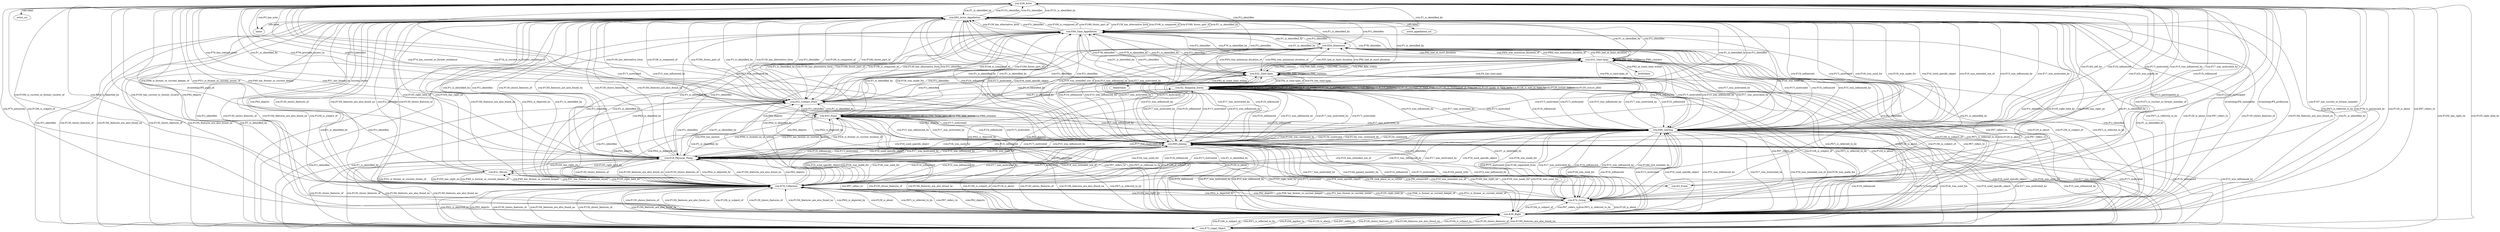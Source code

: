 digraph {
  name [type=attribute_name,label=name]
  "crm:E39_Actor1" [type=class_uri,label="crm:E39_Actor"]
  artist_uri [type=attribute_name,label=artist_uri]
  birthValue [type=attribute_name,label=birthValue]
  "crm:E52_Time-Span1" [type=class_uri,label="crm:E52_Time-Span"]
  deathValue [type=attribute_name,label=deathValue]
  "crm:E52_Time-Span2" [type=class_uri,label="crm:E52_Time-Span"]
  artist_appellation_uri [type=attribute_name,label=artist_appellation_uri]
  "crm:E82_Actor_Appellation1" [type=class_uri,label="crm:E82_Actor_Appellation"]
  "crm:E78_Collection" [type=class_uri,label="crm:E78_Collection"]
  "crm:E30_Right" [type=class_uri,label="crm:E30_Right"]
  "crm:E72_Legal_Object" [type=class_uri,label="crm:E72_Legal_Object"]
  "crm:E74_Group" [type=class_uri,label="crm:E74_Group"]
  "crm:E18_Physical_Thing" [type=class_uri,label="crm:E18_Physical_Thing"]
  "crm:E5_Event" [type=class_uri,label="crm:E5_Event"]
  "crm:E53_Place" [type=class_uri,label="crm:E53_Place"]
  "crm:E85_Joining" [type=class_uri,label="crm:E85_Joining"]
  "crm:E86_Leaving" [type=class_uri,label="crm:E86_Leaving"]
  "crm:E51_Contact_Point" [type=class_uri,label="crm:E51_Contact_Point"]
  "crm:E21_Person" [type=class_uri,label="crm:E21_Person"]
  "crm:E2_Temporal_Entity" [type=class_uri,label="crm:E2_Temporal_Entity"]
  "crm:E54_Dimension" [type=class_uri,label="crm:E54_Dimension"]
  "crm:E49_Time_Appellation" [type=class_uri,label="crm:E49_Time_Appellation"]
  "crm:E39_Actor1" -> name [label="crm:P3_has_note",type=st_property_uri]
  "crm:E39_Actor1" -> artist_uri [label="rdfs:label",type=st_property_uri]
  "crm:E52_Time-Span1" -> birthValue [label="crm:P82_at_some_time_within",type=st_property_uri]
  "crm:E52_Time-Span2" -> deathValue [label="crm:P82_at_some_time_within",type=st_property_uri]
  "crm:E82_Actor_Appellation1" -> artist_appellation_uri [label="rdfs:label",type=st_property_uri]
  "crm:E82_Actor_Appellation1" -> name [label="rdfs:label",type=st_property_uri]
  "crm:E39_Actor1" -> "crm:E82_Actor_Appellation1" [label="crm:P131_is_identified_by",type=direct_property_uri,weight=1]
  "crm:E82_Actor_Appellation1" -> "crm:E39_Actor1" [label="crm:P131i_identifies",type=direct_property_uri,weight=1]
  "crm:E39_Actor1" -> "crm:E78_Collection" [label="crm:P109i_is_current_or_former_curator_of",type=direct_property_uri,weight=1]
  "crm:E78_Collection" -> "crm:E39_Actor1" [label="crm:P109_has_current_or_former_curator",type=direct_property_uri,weight=1]
  "crm:E39_Actor1" -> "crm:E30_Right" [label="crm:P75_possesses",type=direct_property_uri,weight=1]
  "crm:E30_Right" -> "crm:E39_Actor1" [label="crm:P75i_is_possessed_by",type=direct_property_uri,weight=1]
  "crm:E39_Actor1" -> "crm:E72_Legal_Object" [label="crm:P105i_has_right_on",type=direct_property_uri,weight=1]
  "crm:E72_Legal_Object" -> "crm:E39_Actor1" [label="crm:P105_right_held_by",type=direct_property_uri,weight=1]
  "crm:E39_Actor1" -> "crm:E74_Group" [label="crm:P107i_is_current_or_former_member_of",type=direct_property_uri,weight=1]
  "crm:E39_Actor1" -> "crm:E74_Group" [label="id:ontology/PX_nationality",type=direct_property_uri,weight=1]
  "crm:E39_Actor1" -> "crm:E74_Group" [label="id:ontology/PX_profession",type=direct_property_uri,weight=1]
  "crm:E74_Group" -> "crm:E39_Actor1" [label="crm:P107_has_current_or_former_member",type=direct_property_uri,weight=1]
  "crm:E39_Actor1" -> "crm:E18_Physical_Thing" [label="crm:P49i_is_former_or_current_keeper_of",type=direct_property_uri,weight=1]
  "crm:E39_Actor1" -> "crm:E18_Physical_Thing" [label="crm:P51i_is_former_or_current_owner_of",type=direct_property_uri,weight=1]
  "crm:E18_Physical_Thing" -> "crm:E39_Actor1" [label="crm:P49_has_former_or_current_keeper",type=direct_property_uri,weight=1]
  "crm:E18_Physical_Thing" -> "crm:E39_Actor1" [label="crm:P51_has_former_or_current_owner",type=direct_property_uri,weight=1]
  "crm:E39_Actor1" -> "crm:E5_Event" [label="crm:P11i_participated_in",type=direct_property_uri,weight=1]
  "crm:E5_Event" -> "crm:E39_Actor1" [label="crm:P11_had_participant",type=direct_property_uri,weight=1]
  "crm:E39_Actor1" -> "crm:E53_Place" [label="crm:P74_has_current_or_former_residence",type=direct_property_uri,weight=1]
  "crm:E53_Place" -> "crm:E39_Actor1" [label="crm:P74i_is_current_or_former_residence_of",type=direct_property_uri,weight=1]
  "crm:E39_Actor1" -> "crm:E85_Joining" [label="crm:P143i_was_joined_by",type=direct_property_uri,weight=1]
  "crm:E39_Actor1" -> "crm:E86_Leaving" [label="crm:P145i_left_by",type=direct_property_uri,weight=1]
  "crm:E39_Actor1" -> "crm:E51_Contact_Point" [label="crm:P76_has_contact_point",type=direct_property_uri,weight=1]
  "crm:E51_Contact_Point" -> "crm:E39_Actor1" [label="crm:P76i_provides_access_to",type=direct_property_uri,weight=1]
  "crm:E21_Person" -> "crm:E39_Actor1" [label="id:ontology/PX_pupil_of",type=direct_property_uri,weight=1]
  "crm:E52_Time-Span1" -> "crm:E52_Time-Span1" [label="crm:P86_falls_within",type=direct_property_uri,weight=1]
  "crm:E52_Time-Span1" -> "crm:E52_Time-Span2" [label="crm:P86_falls_within",type=direct_property_uri,weight=1]
  "crm:E52_Time-Span2" -> "crm:E52_Time-Span1" [label="crm:P86_falls_within",type=direct_property_uri,weight=1]
  "crm:E52_Time-Span2" -> "crm:E52_Time-Span2" [label="crm:P86_falls_within",type=direct_property_uri,weight=1]
  "crm:E52_Time-Span1" -> "crm:E52_Time-Span1" [label="crm:P86i_contains",type=direct_property_uri,weight=1]
  "crm:E52_Time-Span1" -> "crm:E52_Time-Span2" [label="crm:P86i_contains",type=direct_property_uri,weight=1]
  "crm:E52_Time-Span2" -> "crm:E52_Time-Span1" [label="crm:P86i_contains",type=direct_property_uri,weight=1]
  "crm:E52_Time-Span2" -> "crm:E52_Time-Span2" [label="crm:P86i_contains",type=direct_property_uri,weight=1]
  "crm:E52_Time-Span1" -> "crm:E2_Temporal_Entity" [label="crm:P4i_is_time-span_of",type=direct_property_uri,weight=1]
  "crm:E52_Time-Span2" -> "crm:E2_Temporal_Entity" [label="crm:P4i_is_time-span_of",type=direct_property_uri,weight=1]
  "crm:E2_Temporal_Entity" -> "crm:E52_Time-Span1" [label="crm:P4_has_time-span",type=direct_property_uri,weight=1]
  "crm:E2_Temporal_Entity" -> "crm:E52_Time-Span2" [label="crm:P4_has_time-span",type=direct_property_uri,weight=1]
  "crm:E52_Time-Span1" -> "crm:E54_Dimension" [label="crm:P83_had_at_least_duration",type=direct_property_uri,weight=1]
  "crm:E52_Time-Span2" -> "crm:E54_Dimension" [label="crm:P83_had_at_least_duration",type=direct_property_uri,weight=1]
  "crm:E52_Time-Span1" -> "crm:E54_Dimension" [label="crm:P84_had_at_most_duration",type=direct_property_uri,weight=1]
  "crm:E52_Time-Span2" -> "crm:E54_Dimension" [label="crm:P84_had_at_most_duration",type=direct_property_uri,weight=1]
  "crm:E54_Dimension" -> "crm:E52_Time-Span1" [label="crm:P83i_was_minimum_duration_of",type=direct_property_uri,weight=1]
  "crm:E54_Dimension" -> "crm:E52_Time-Span2" [label="crm:P83i_was_minimum_duration_of",type=direct_property_uri,weight=1]
  "crm:E54_Dimension" -> "crm:E52_Time-Span1" [label="crm:P84i_was_maximum_duration_of",type=direct_property_uri,weight=1]
  "crm:E54_Dimension" -> "crm:E52_Time-Span2" [label="crm:P84i_was_maximum_duration_of",type=direct_property_uri,weight=1]
  "crm:E52_Time-Span1" -> "crm:E49_Time_Appellation" [label="crm:P78_is_identified_by",type=direct_property_uri,weight=1]
  "crm:E52_Time-Span2" -> "crm:E49_Time_Appellation" [label="crm:P78_is_identified_by",type=direct_property_uri,weight=1]
  "crm:E49_Time_Appellation" -> "crm:E52_Time-Span1" [label="crm:P78i_identifies",type=direct_property_uri,weight=1]
  "crm:E49_Time_Appellation" -> "crm:E52_Time-Span2" [label="crm:P78i_identifies",type=direct_property_uri,weight=1]
  "crm:E30_Right" -> "crm:E72_Legal_Object" [label="crm:P104i_applies_to",type=direct_property_uri,weight=1]
  "crm:E72_Legal_Object" -> "crm:E30_Right" [label="crm:P104_is_subject_to",type=direct_property_uri,weight=1]
  "crm:E74_Group" -> "crm:E85_Joining" [label="crm:P144i_gained_member_by",type=direct_property_uri,weight=1]
  "crm:E85_Joining" -> "crm:E74_Group" [label="crm:P144_joined_with",type=direct_property_uri,weight=1]
  "crm:E74_Group" -> "crm:E86_Leaving" [label="crm:P146i_lost_member_by",type=direct_property_uri,weight=1]
  "crm:E86_Leaving" -> "crm:E74_Group" [label="crm:P146_separated_from",type=direct_property_uri,weight=1]
  "crm:E18_Physical_Thing" -> "crm:E18_Physical_Thing" [label="crm:P46_is_composed_of",type=direct_property_uri,weight=1]
  "crm:E18_Physical_Thing" -> "crm:E18_Physical_Thing" [label="crm:P46i_forms_part_of",type=direct_property_uri,weight=1]
  "crm:E18_Physical_Thing" -> "crm:E53_Place" [label="crm:P53_has_former_or_current_location",type=direct_property_uri,weight=1]
  "crm:E18_Physical_Thing" -> "crm:E53_Place" [label="crm:P59_has_section",type=direct_property_uri,weight=1]
  "crm:E53_Place" -> "crm:E18_Physical_Thing" [label="crm:P53i_is_former_or_current_location_of",type=direct_property_uri,weight=1]
  "crm:E53_Place" -> "crm:E18_Physical_Thing" [label="crm:P59i_is_located_on_or_within",type=direct_property_uri,weight=1]
  "crm:E53_Place" -> "crm:E53_Place" [label="crm:P121_overlaps_with",type=direct_property_uri,weight=1]
  "crm:E53_Place" -> "crm:E53_Place" [label="crm:P122_borders_with",type=direct_property_uri,weight=1]
  "crm:E53_Place" -> "crm:E53_Place" [label="crm:P88_consists_of",type=direct_property_uri,weight=1]
  "crm:E53_Place" -> "crm:E53_Place" [label="crm:P88i_forms_part_of",type=direct_property_uri,weight=1]
  "crm:E53_Place" -> "crm:E53_Place" [label="crm:P89_falls_within",type=direct_property_uri,weight=1]
  "crm:E53_Place" -> "crm:E53_Place" [label="crm:P89i_contains",type=direct_property_uri,weight=1]
  "crm:E2_Temporal_Entity" -> "crm:E2_Temporal_Entity" [label="crm:P115i_is_finished_by",type=direct_property_uri,weight=1]
  "crm:E2_Temporal_Entity" -> "crm:E2_Temporal_Entity" [label="crm:P114_is_equal_in_time_to",type=direct_property_uri,weight=1]
  "crm:E2_Temporal_Entity" -> "crm:E2_Temporal_Entity" [label="crm:P115_finishes",type=direct_property_uri,weight=1]
  "crm:E2_Temporal_Entity" -> "crm:E2_Temporal_Entity" [label="crm:P116_starts",type=direct_property_uri,weight=1]
  "crm:E2_Temporal_Entity" -> "crm:E2_Temporal_Entity" [label="crm:P116i_is_started_by",type=direct_property_uri,weight=1]
  "crm:E2_Temporal_Entity" -> "crm:E2_Temporal_Entity" [label="crm:P117_occurs_during",type=direct_property_uri,weight=1]
  "crm:E2_Temporal_Entity" -> "crm:E2_Temporal_Entity" [label="crm:P117i_includes",type=direct_property_uri,weight=1]
  "crm:E2_Temporal_Entity" -> "crm:E2_Temporal_Entity" [label="crm:P118_overlaps_in_time_with",type=direct_property_uri,weight=1]
  "crm:E2_Temporal_Entity" -> "crm:E2_Temporal_Entity" [label="crm:P118i_is_overlapped_in_time_by",type=direct_property_uri,weight=1]
  "crm:E2_Temporal_Entity" -> "crm:E2_Temporal_Entity" [label="crm:P119_meets_in_time_with",type=direct_property_uri,weight=1]
  "crm:E2_Temporal_Entity" -> "crm:E2_Temporal_Entity" [label="crm:P119i_is_met_in_time_by",type=direct_property_uri,weight=1]
  "crm:E2_Temporal_Entity" -> "crm:E2_Temporal_Entity" [label="crm:P120_occurs_before",type=direct_property_uri,weight=1]
  "crm:E2_Temporal_Entity" -> "crm:E2_Temporal_Entity" [label="crm:P120i_occurs_after",type=direct_property_uri,weight=1]
  "crm:E39_Actor1" -> "crm:E82_Actor_Appellation1" [label="crm:P1_is_identified_by",type=inherited,weight=4]
  "crm:E39_Actor1" -> "crm:E78_Collection" [label="crm:P62i_is_depicted_by",type=inherited,weight=4]
  "crm:E39_Actor1" -> "crm:E30_Right" [label="crm:P129i_is_subject_of",type=inherited,weight=4]
  "crm:E39_Actor1" -> "crm:E30_Right" [label="crm:P67i_is_referred_to_by",type=inherited,weight=4]
  "crm:E39_Actor1" -> "crm:E85_Joining" [label="crm:P15i_influenced",type=inherited,weight=4]
  "crm:E39_Actor1" -> "crm:E85_Joining" [label="crm:P17i_motivated",type=inherited,weight=4]
  "crm:E39_Actor1" -> "crm:E86_Leaving" [label="crm:P15i_influenced",type=inherited,weight=4]
  "crm:E39_Actor1" -> "crm:E86_Leaving" [label="crm:P17i_motivated",type=inherited,weight=4]
  "crm:E39_Actor1" -> "crm:E51_Contact_Point" [label="crm:P1_is_identified_by",type=inherited,weight=4]
  "crm:E39_Actor1" -> "crm:E49_Time_Appellation" [label="crm:P1_is_identified_by",type=inherited,weight=4]
  "crm:E52_Time-Span1" -> "crm:E82_Actor_Appellation1" [label="crm:P1_is_identified_by",type=inherited,weight=4]
  "crm:E52_Time-Span2" -> "crm:E82_Actor_Appellation1" [label="crm:P1_is_identified_by",type=inherited,weight=4]
  "crm:E52_Time-Span1" -> "crm:E78_Collection" [label="crm:P62i_is_depicted_by",type=inherited,weight=4]
  "crm:E52_Time-Span2" -> "crm:E78_Collection" [label="crm:P62i_is_depicted_by",type=inherited,weight=4]
  "crm:E52_Time-Span1" -> "crm:E30_Right" [label="crm:P129i_is_subject_of",type=inherited,weight=4]
  "crm:E52_Time-Span2" -> "crm:E30_Right" [label="crm:P129i_is_subject_of",type=inherited,weight=4]
  "crm:E52_Time-Span1" -> "crm:E30_Right" [label="crm:P67i_is_referred_to_by",type=inherited,weight=4]
  "crm:E52_Time-Span2" -> "crm:E30_Right" [label="crm:P67i_is_referred_to_by",type=inherited,weight=4]
  "crm:E52_Time-Span1" -> "crm:E85_Joining" [label="crm:P15i_influenced",type=inherited,weight=4]
  "crm:E52_Time-Span2" -> "crm:E85_Joining" [label="crm:P15i_influenced",type=inherited,weight=4]
  "crm:E52_Time-Span1" -> "crm:E85_Joining" [label="crm:P17i_motivated",type=inherited,weight=4]
  "crm:E52_Time-Span2" -> "crm:E85_Joining" [label="crm:P17i_motivated",type=inherited,weight=4]
  "crm:E52_Time-Span1" -> "crm:E86_Leaving" [label="crm:P15i_influenced",type=inherited,weight=4]
  "crm:E52_Time-Span2" -> "crm:E86_Leaving" [label="crm:P15i_influenced",type=inherited,weight=4]
  "crm:E52_Time-Span1" -> "crm:E86_Leaving" [label="crm:P17i_motivated",type=inherited,weight=4]
  "crm:E52_Time-Span2" -> "crm:E86_Leaving" [label="crm:P17i_motivated",type=inherited,weight=4]
  "crm:E52_Time-Span1" -> "crm:E51_Contact_Point" [label="crm:P1_is_identified_by",type=inherited,weight=4]
  "crm:E52_Time-Span2" -> "crm:E51_Contact_Point" [label="crm:P1_is_identified_by",type=inherited,weight=4]
  "crm:E52_Time-Span1" -> "crm:E49_Time_Appellation" [label="crm:P1_is_identified_by",type=inherited,weight=4]
  "crm:E52_Time-Span2" -> "crm:E49_Time_Appellation" [label="crm:P1_is_identified_by",type=inherited,weight=4]
  "crm:E82_Actor_Appellation1" -> "crm:E39_Actor1" [label="crm:P1i_identifies",type=inherited,weight=4]
  "crm:E82_Actor_Appellation1" -> "crm:E52_Time-Span1" [label="crm:P1i_identifies",type=inherited,weight=4]
  "crm:E82_Actor_Appellation1" -> "crm:E52_Time-Span2" [label="crm:P1i_identifies",type=inherited,weight=4]
  "crm:E82_Actor_Appellation1" -> "crm:E78_Collection" [label="crm:P1i_identifies",type=inherited,weight=4]
  "crm:E82_Actor_Appellation1" -> "crm:E78_Collection" [label="crm:P130_shows_features_of",type=inherited,weight=4]
  "crm:E82_Actor_Appellation1" -> "crm:E78_Collection" [label="crm:P130i_features_are_also_found_on",type=inherited,weight=4]
  "crm:E82_Actor_Appellation1" -> "crm:E78_Collection" [label="crm:P62i_is_depicted_by",type=inherited,weight=4]
  "crm:E82_Actor_Appellation1" -> "crm:E30_Right" [label="crm:P1i_identifies",type=inherited,weight=4]
  "crm:E82_Actor_Appellation1" -> "crm:E30_Right" [label="crm:P130_shows_features_of",type=inherited,weight=4]
  "crm:E82_Actor_Appellation1" -> "crm:E30_Right" [label="crm:P130i_features_are_also_found_on",type=inherited,weight=4]
  "crm:E82_Actor_Appellation1" -> "crm:E30_Right" [label="crm:P129i_is_subject_of",type=inherited,weight=4]
  "crm:E82_Actor_Appellation1" -> "crm:E30_Right" [label="crm:P67i_is_referred_to_by",type=inherited,weight=4]
  "crm:E82_Actor_Appellation1" -> "crm:E72_Legal_Object" [label="crm:P1i_identifies",type=inherited,weight=4]
  "crm:E82_Actor_Appellation1" -> "crm:E72_Legal_Object" [label="crm:P130_shows_features_of",type=inherited,weight=4]
  "crm:E82_Actor_Appellation1" -> "crm:E72_Legal_Object" [label="crm:P130i_features_are_also_found_on",type=inherited,weight=4]
  "crm:E82_Actor_Appellation1" -> "crm:E74_Group" [label="crm:P1i_identifies",type=inherited,weight=4]
  "crm:E82_Actor_Appellation1" -> "crm:E74_Group" [label="crm:P105_right_held_by",type=inherited,weight=4]
  "crm:E82_Actor_Appellation1" -> "crm:E18_Physical_Thing" [label="crm:P1i_identifies",type=inherited,weight=4]
  "crm:E82_Actor_Appellation1" -> "crm:E18_Physical_Thing" [label="crm:P130_shows_features_of",type=inherited,weight=4]
  "crm:E82_Actor_Appellation1" -> "crm:E18_Physical_Thing" [label="crm:P130i_features_are_also_found_on",type=inherited,weight=4]
  "crm:E82_Actor_Appellation1" -> "crm:E53_Place" [label="crm:P1i_identifies",type=inherited,weight=4]
  "crm:E82_Actor_Appellation1" -> "crm:E85_Joining" [label="crm:P16i_was_used_for",type=inherited,weight=4]
  "crm:E82_Actor_Appellation1" -> "crm:E85_Joining" [label="crm:P19i_was_made_for",type=inherited,weight=4]
  "crm:E82_Actor_Appellation1" -> "crm:E85_Joining" [label="crm:P15i_influenced",type=inherited,weight=4]
  "crm:E82_Actor_Appellation1" -> "crm:E85_Joining" [label="crm:P17i_motivated",type=inherited,weight=4]
  "crm:E82_Actor_Appellation1" -> "crm:E86_Leaving" [label="crm:P16i_was_used_for",type=inherited,weight=4]
  "crm:E82_Actor_Appellation1" -> "crm:E86_Leaving" [label="crm:P19i_was_made_for",type=inherited,weight=4]
  "crm:E82_Actor_Appellation1" -> "crm:E86_Leaving" [label="crm:P15i_influenced",type=inherited,weight=4]
  "crm:E82_Actor_Appellation1" -> "crm:E86_Leaving" [label="crm:P17i_motivated",type=inherited,weight=4]
  "crm:E82_Actor_Appellation1" -> "crm:E51_Contact_Point" [label="crm:P139_has_alternative_form",type=inherited,weight=4]
  "crm:E82_Actor_Appellation1" -> "crm:E51_Contact_Point" [label="crm:P106_is_composed_of",type=inherited,weight=4]
  "crm:E82_Actor_Appellation1" -> "crm:E51_Contact_Point" [label="crm:P106i_forms_part_of",type=inherited,weight=4]
  "crm:E82_Actor_Appellation1" -> "crm:E51_Contact_Point" [label="crm:P1_is_identified_by",type=inherited,weight=4]
  "crm:E82_Actor_Appellation1" -> "crm:E21_Person" [label="crm:P105_right_held_by",type=inherited,weight=4]
  "crm:E82_Actor_Appellation1" -> "crm:E2_Temporal_Entity" [label="crm:P1i_identifies",type=inherited,weight=4]
  "crm:E82_Actor_Appellation1" -> "crm:E54_Dimension" [label="crm:P1i_identifies",type=inherited,weight=4]
  "crm:E82_Actor_Appellation1" -> "crm:E49_Time_Appellation" [label="crm:P139_has_alternative_form",type=inherited,weight=4]
  "crm:E82_Actor_Appellation1" -> "crm:E49_Time_Appellation" [label="crm:P106_is_composed_of",type=inherited,weight=4]
  "crm:E82_Actor_Appellation1" -> "crm:E49_Time_Appellation" [label="crm:P106i_forms_part_of",type=inherited,weight=4]
  "crm:E82_Actor_Appellation1" -> "crm:E49_Time_Appellation" [label="crm:P1_is_identified_by",type=inherited,weight=4]
  "crm:E78_Collection" -> "crm:E39_Actor1" [label="crm:P62_depicts",type=inherited,weight=4]
  "crm:E78_Collection" -> "crm:E52_Time-Span1" [label="crm:P62_depicts",type=inherited,weight=4]
  "crm:E78_Collection" -> "crm:E52_Time-Span2" [label="crm:P62_depicts",type=inherited,weight=4]
  "crm:E78_Collection" -> "crm:E82_Actor_Appellation1" [label="crm:P62_depicts",type=inherited,weight=4]
  "crm:E78_Collection" -> "crm:E82_Actor_Appellation1" [label="crm:P130_shows_features_of",type=inherited,weight=4]
  "crm:E78_Collection" -> "crm:E82_Actor_Appellation1" [label="crm:P130i_features_are_also_found_on",type=inherited,weight=4]
  "crm:E78_Collection" -> "crm:E82_Actor_Appellation1" [label="crm:P1_is_identified_by",type=inherited,weight=4]
  "crm:E78_Collection" -> "crm:E30_Right" [label="crm:P62_depicts",type=inherited,weight=4]
  "crm:E78_Collection" -> "crm:E30_Right" [label="crm:P130_shows_features_of",type=inherited,weight=4]
  "crm:E78_Collection" -> "crm:E30_Right" [label="crm:P130i_features_are_also_found_on",type=inherited,weight=4]
  "crm:E78_Collection" -> "crm:E30_Right" [label="crm:P129i_is_subject_of",type=inherited,weight=4]
  "crm:E78_Collection" -> "crm:E30_Right" [label="crm:P67i_is_referred_to_by",type=inherited,weight=4]
  "crm:E78_Collection" -> "crm:E72_Legal_Object" [label="crm:P62_depicts",type=inherited,weight=4]
  "crm:E78_Collection" -> "crm:E72_Legal_Object" [label="crm:P130_shows_features_of",type=inherited,weight=4]
  "crm:E78_Collection" -> "crm:E72_Legal_Object" [label="crm:P130i_features_are_also_found_on",type=inherited,weight=4]
  "crm:E78_Collection" -> "crm:E74_Group" [label="crm:P62_depicts",type=inherited,weight=4]
  "crm:E78_Collection" -> "crm:E74_Group" [label="crm:P49_has_former_or_current_keeper",type=inherited,weight=4]
  "crm:E78_Collection" -> "crm:E74_Group" [label="crm:P51_has_former_or_current_owner",type=inherited,weight=4]
  "crm:E78_Collection" -> "crm:E74_Group" [label="crm:P105_right_held_by",type=inherited,weight=4]
  "crm:E78_Collection" -> "crm:E18_Physical_Thing" [label="crm:P62_depicts",type=inherited,weight=4]
  "crm:E78_Collection" -> "crm:E18_Physical_Thing" [label="crm:P130_shows_features_of",type=inherited,weight=4]
  "crm:E78_Collection" -> "crm:E18_Physical_Thing" [label="crm:P130i_features_are_also_found_on",type=inherited,weight=4]
  "crm:E78_Collection" -> "crm:E53_Place" [label="crm:P62_depicts",type=inherited,weight=4]
  "crm:E78_Collection" -> "crm:E85_Joining" [label="crm:P19i_was_made_for",type=inherited,weight=4]
  "crm:E78_Collection" -> "crm:E85_Joining" [label="crm:P16i_was_used_for",type=inherited,weight=4]
  "crm:E78_Collection" -> "crm:E85_Joining" [label="crm:P15i_influenced",type=inherited,weight=4]
  "crm:E78_Collection" -> "crm:E85_Joining" [label="crm:P17i_motivated",type=inherited,weight=4]
  "crm:E78_Collection" -> "crm:E86_Leaving" [label="crm:P19i_was_made_for",type=inherited,weight=4]
  "crm:E78_Collection" -> "crm:E86_Leaving" [label="crm:P16i_was_used_for",type=inherited,weight=4]
  "crm:E78_Collection" -> "crm:E86_Leaving" [label="crm:P15i_influenced",type=inherited,weight=4]
  "crm:E78_Collection" -> "crm:E86_Leaving" [label="crm:P17i_motivated",type=inherited,weight=4]
  "crm:E78_Collection" -> "crm:E51_Contact_Point" [label="crm:P1_is_identified_by",type=inherited,weight=4]
  "crm:E78_Collection" -> "crm:E21_Person" [label="crm:P49_has_former_or_current_keeper",type=inherited,weight=4]
  "crm:E78_Collection" -> "crm:E21_Person" [label="crm:P51_has_former_or_current_owner",type=inherited,weight=4]
  "crm:E78_Collection" -> "crm:E21_Person" [label="crm:P105_right_held_by",type=inherited,weight=4]
  "crm:E78_Collection" -> "crm:E2_Temporal_Entity" [label="crm:P62_depicts",type=inherited,weight=4]
  "crm:E78_Collection" -> "crm:E54_Dimension" [label="crm:P62_depicts",type=inherited,weight=4]
  "crm:E78_Collection" -> "crm:E49_Time_Appellation" [label="crm:P1_is_identified_by",type=inherited,weight=4]
  "crm:E30_Right" -> "crm:E39_Actor1" [label="crm:P129_is_about",type=inherited,weight=4]
  "crm:E30_Right" -> "crm:E39_Actor1" [label="crm:P67_refers_to",type=inherited,weight=4]
  "crm:E30_Right" -> "crm:E52_Time-Span1" [label="crm:P129_is_about",type=inherited,weight=4]
  "crm:E30_Right" -> "crm:E52_Time-Span2" [label="crm:P129_is_about",type=inherited,weight=4]
  "crm:E30_Right" -> "crm:E52_Time-Span1" [label="crm:P67_refers_to",type=inherited,weight=4]
  "crm:E30_Right" -> "crm:E52_Time-Span2" [label="crm:P67_refers_to",type=inherited,weight=4]
  "crm:E30_Right" -> "crm:E82_Actor_Appellation1" [label="crm:P129_is_about",type=inherited,weight=4]
  "crm:E30_Right" -> "crm:E82_Actor_Appellation1" [label="crm:P67_refers_to",type=inherited,weight=4]
  "crm:E30_Right" -> "crm:E82_Actor_Appellation1" [label="crm:P130_shows_features_of",type=inherited,weight=4]
  "crm:E30_Right" -> "crm:E82_Actor_Appellation1" [label="crm:P130i_features_are_also_found_on",type=inherited,weight=4]
  "crm:E30_Right" -> "crm:E82_Actor_Appellation1" [label="crm:P1_is_identified_by",type=inherited,weight=4]
  "crm:E30_Right" -> "crm:E78_Collection" [label="crm:P129_is_about",type=inherited,weight=4]
  "crm:E30_Right" -> "crm:E78_Collection" [label="crm:P67_refers_to",type=inherited,weight=4]
  "crm:E30_Right" -> "crm:E78_Collection" [label="crm:P130_shows_features_of",type=inherited,weight=4]
  "crm:E30_Right" -> "crm:E78_Collection" [label="crm:P130i_features_are_also_found_on",type=inherited,weight=4]
  "crm:E30_Right" -> "crm:E78_Collection" [label="crm:P62i_is_depicted_by",type=inherited,weight=4]
  "crm:E30_Right" -> "crm:E72_Legal_Object" [label="crm:P129_is_about",type=inherited,weight=4]
  "crm:E30_Right" -> "crm:E72_Legal_Object" [label="crm:P67_refers_to",type=inherited,weight=4]
  "crm:E30_Right" -> "crm:E72_Legal_Object" [label="crm:P130_shows_features_of",type=inherited,weight=4]
  "crm:E30_Right" -> "crm:E72_Legal_Object" [label="crm:P130i_features_are_also_found_on",type=inherited,weight=4]
  "crm:E30_Right" -> "crm:E74_Group" [label="crm:P129_is_about",type=inherited,weight=4]
  "crm:E30_Right" -> "crm:E74_Group" [label="crm:P67_refers_to",type=inherited,weight=4]
  "crm:E30_Right" -> "crm:E18_Physical_Thing" [label="crm:P129_is_about",type=inherited,weight=4]
  "crm:E30_Right" -> "crm:E18_Physical_Thing" [label="crm:P67_refers_to",type=inherited,weight=4]
  "crm:E30_Right" -> "crm:E18_Physical_Thing" [label="crm:P130_shows_features_of",type=inherited,weight=4]
  "crm:E30_Right" -> "crm:E18_Physical_Thing" [label="crm:P130i_features_are_also_found_on",type=inherited,weight=4]
  "crm:E30_Right" -> "crm:E53_Place" [label="crm:P129_is_about",type=inherited,weight=4]
  "crm:E30_Right" -> "crm:E53_Place" [label="crm:P67_refers_to",type=inherited,weight=4]
  "crm:E30_Right" -> "crm:E85_Joining" [label="crm:P19i_was_made_for",type=inherited,weight=4]
  "crm:E30_Right" -> "crm:E85_Joining" [label="crm:P16i_was_used_for",type=inherited,weight=4]
  "crm:E30_Right" -> "crm:E85_Joining" [label="crm:P15i_influenced",type=inherited,weight=4]
  "crm:E30_Right" -> "crm:E85_Joining" [label="crm:P17i_motivated",type=inherited,weight=4]
  "crm:E30_Right" -> "crm:E86_Leaving" [label="crm:P19i_was_made_for",type=inherited,weight=4]
  "crm:E30_Right" -> "crm:E86_Leaving" [label="crm:P16i_was_used_for",type=inherited,weight=4]
  "crm:E30_Right" -> "crm:E86_Leaving" [label="crm:P15i_influenced",type=inherited,weight=4]
  "crm:E30_Right" -> "crm:E86_Leaving" [label="crm:P17i_motivated",type=inherited,weight=4]
  "crm:E30_Right" -> "crm:E51_Contact_Point" [label="crm:P1_is_identified_by",type=inherited,weight=4]
  "crm:E30_Right" -> "crm:E2_Temporal_Entity" [label="crm:P129_is_about",type=inherited,weight=4]
  "crm:E30_Right" -> "crm:E2_Temporal_Entity" [label="crm:P67_refers_to",type=inherited,weight=4]
  "crm:E30_Right" -> "crm:E54_Dimension" [label="crm:P129_is_about",type=inherited,weight=4]
  "crm:E30_Right" -> "crm:E54_Dimension" [label="crm:P67_refers_to",type=inherited,weight=4]
  "crm:E30_Right" -> "crm:E49_Time_Appellation" [label="crm:P1_is_identified_by",type=inherited,weight=4]
  "crm:E72_Legal_Object" -> "crm:E82_Actor_Appellation1" [label="crm:P130_shows_features_of",type=inherited,weight=4]
  "crm:E72_Legal_Object" -> "crm:E82_Actor_Appellation1" [label="crm:P130i_features_are_also_found_on",type=inherited,weight=4]
  "crm:E72_Legal_Object" -> "crm:E82_Actor_Appellation1" [label="crm:P1_is_identified_by",type=inherited,weight=4]
  "crm:E72_Legal_Object" -> "crm:E78_Collection" [label="crm:P130_shows_features_of",type=inherited,weight=4]
  "crm:E72_Legal_Object" -> "crm:E78_Collection" [label="crm:P130i_features_are_also_found_on",type=inherited,weight=4]
  "crm:E72_Legal_Object" -> "crm:E78_Collection" [label="crm:P62i_is_depicted_by",type=inherited,weight=4]
  "crm:E72_Legal_Object" -> "crm:E30_Right" [label="crm:P130_shows_features_of",type=inherited,weight=4]
  "crm:E72_Legal_Object" -> "crm:E30_Right" [label="crm:P130i_features_are_also_found_on",type=inherited,weight=4]
  "crm:E72_Legal_Object" -> "crm:E30_Right" [label="crm:P129i_is_subject_of",type=inherited,weight=4]
  "crm:E72_Legal_Object" -> "crm:E30_Right" [label="crm:P67i_is_referred_to_by",type=inherited,weight=4]
  "crm:E72_Legal_Object" -> "crm:E18_Physical_Thing" [label="crm:P130_shows_features_of",type=inherited,weight=4]
  "crm:E72_Legal_Object" -> "crm:E18_Physical_Thing" [label="crm:P130i_features_are_also_found_on",type=inherited,weight=4]
  "crm:E72_Legal_Object" -> "crm:E85_Joining" [label="crm:P16i_was_used_for",type=inherited,weight=4]
  "crm:E72_Legal_Object" -> "crm:E85_Joining" [label="crm:P15i_influenced",type=inherited,weight=4]
  "crm:E72_Legal_Object" -> "crm:E85_Joining" [label="crm:P17i_motivated",type=inherited,weight=4]
  "crm:E72_Legal_Object" -> "crm:E86_Leaving" [label="crm:P16i_was_used_for",type=inherited,weight=4]
  "crm:E72_Legal_Object" -> "crm:E86_Leaving" [label="crm:P15i_influenced",type=inherited,weight=4]
  "crm:E72_Legal_Object" -> "crm:E86_Leaving" [label="crm:P17i_motivated",type=inherited,weight=4]
  "crm:E72_Legal_Object" -> "crm:E51_Contact_Point" [label="crm:P1_is_identified_by",type=inherited,weight=4]
  "crm:E72_Legal_Object" -> "crm:E49_Time_Appellation" [label="crm:P1_is_identified_by",type=inherited,weight=4]
  "crm:E74_Group" -> "crm:E82_Actor_Appellation1" [label="crm:P105i_has_right_on",type=inherited,weight=4]
  "crm:E74_Group" -> "crm:E82_Actor_Appellation1" [label="crm:P1_is_identified_by",type=inherited,weight=4]
  "crm:E74_Group" -> "crm:E78_Collection" [label="crm:P49i_is_former_or_current_keeper_of",type=inherited,weight=4]
  "crm:E74_Group" -> "crm:E78_Collection" [label="crm:P51i_is_former_or_current_owner_of",type=inherited,weight=4]
  "crm:E74_Group" -> "crm:E78_Collection" [label="crm:P105i_has_right_on",type=inherited,weight=4]
  "crm:E74_Group" -> "crm:E78_Collection" [label="crm:P62i_is_depicted_by",type=inherited,weight=4]
  "crm:E74_Group" -> "crm:E30_Right" [label="crm:P129i_is_subject_of",type=inherited,weight=4]
  "crm:E74_Group" -> "crm:E30_Right" [label="crm:P67i_is_referred_to_by",type=inherited,weight=4]
  "crm:E74_Group" -> "crm:E18_Physical_Thing" [label="crm:P105i_has_right_on",type=inherited,weight=4]
  "crm:E74_Group" -> "crm:E85_Joining" [label="crm:P15i_influenced",type=inherited,weight=4]
  "crm:E74_Group" -> "crm:E85_Joining" [label="crm:P17i_motivated",type=inherited,weight=4]
  "crm:E74_Group" -> "crm:E86_Leaving" [label="crm:P15i_influenced",type=inherited,weight=4]
  "crm:E74_Group" -> "crm:E86_Leaving" [label="crm:P17i_motivated",type=inherited,weight=4]
  "crm:E74_Group" -> "crm:E51_Contact_Point" [label="crm:P1_is_identified_by",type=inherited,weight=4]
  "crm:E74_Group" -> "crm:E49_Time_Appellation" [label="crm:P1_is_identified_by",type=inherited,weight=4]
  "crm:E18_Physical_Thing" -> "crm:E82_Actor_Appellation1" [label="crm:P130_shows_features_of",type=inherited,weight=4]
  "crm:E18_Physical_Thing" -> "crm:E82_Actor_Appellation1" [label="crm:P130i_features_are_also_found_on",type=inherited,weight=4]
  "crm:E18_Physical_Thing" -> "crm:E82_Actor_Appellation1" [label="crm:P1_is_identified_by",type=inherited,weight=4]
  "crm:E18_Physical_Thing" -> "crm:E78_Collection" [label="crm:P130_shows_features_of",type=inherited,weight=4]
  "crm:E18_Physical_Thing" -> "crm:E78_Collection" [label="crm:P130i_features_are_also_found_on",type=inherited,weight=4]
  "crm:E18_Physical_Thing" -> "crm:E78_Collection" [label="crm:P62i_is_depicted_by",type=inherited,weight=4]
  "crm:E18_Physical_Thing" -> "crm:E30_Right" [label="crm:P130_shows_features_of",type=inherited,weight=4]
  "crm:E18_Physical_Thing" -> "crm:E30_Right" [label="crm:P130i_features_are_also_found_on",type=inherited,weight=4]
  "crm:E18_Physical_Thing" -> "crm:E30_Right" [label="crm:P129i_is_subject_of",type=inherited,weight=4]
  "crm:E18_Physical_Thing" -> "crm:E30_Right" [label="crm:P67i_is_referred_to_by",type=inherited,weight=4]
  "crm:E18_Physical_Thing" -> "crm:E72_Legal_Object" [label="crm:P130_shows_features_of",type=inherited,weight=4]
  "crm:E18_Physical_Thing" -> "crm:E72_Legal_Object" [label="crm:P130i_features_are_also_found_on",type=inherited,weight=4]
  "crm:E18_Physical_Thing" -> "crm:E74_Group" [label="crm:P105_right_held_by",type=inherited,weight=4]
  "crm:E18_Physical_Thing" -> "crm:E85_Joining" [label="crm:P16i_was_used_for",type=inherited,weight=4]
  "crm:E18_Physical_Thing" -> "crm:E85_Joining" [label="crm:P15i_influenced",type=inherited,weight=4]
  "crm:E18_Physical_Thing" -> "crm:E85_Joining" [label="crm:P17i_motivated",type=inherited,weight=4]
  "crm:E18_Physical_Thing" -> "crm:E86_Leaving" [label="crm:P16i_was_used_for",type=inherited,weight=4]
  "crm:E18_Physical_Thing" -> "crm:E86_Leaving" [label="crm:P15i_influenced",type=inherited,weight=4]
  "crm:E18_Physical_Thing" -> "crm:E86_Leaving" [label="crm:P17i_motivated",type=inherited,weight=4]
  "crm:E18_Physical_Thing" -> "crm:E51_Contact_Point" [label="crm:P1_is_identified_by",type=inherited,weight=4]
  "crm:E18_Physical_Thing" -> "crm:E21_Person" [label="crm:P105_right_held_by",type=inherited,weight=4]
  "crm:E18_Physical_Thing" -> "crm:E49_Time_Appellation" [label="crm:P1_is_identified_by",type=inherited,weight=4]
  "crm:E5_Event" -> "crm:E21_Person" [label="crm:P8_took_place_on_or_within",type=inherited,weight=4]
  "crm:E53_Place" -> "crm:E82_Actor_Appellation1" [label="crm:P1_is_identified_by",type=inherited,weight=4]
  "crm:E53_Place" -> "crm:E78_Collection" [label="crm:P62i_is_depicted_by",type=inherited,weight=4]
  "crm:E53_Place" -> "crm:E30_Right" [label="crm:P129i_is_subject_of",type=inherited,weight=4]
  "crm:E53_Place" -> "crm:E30_Right" [label="crm:P67i_is_referred_to_by",type=inherited,weight=4]
  "crm:E53_Place" -> "crm:E85_Joining" [label="crm:P15i_influenced",type=inherited,weight=4]
  "crm:E53_Place" -> "crm:E85_Joining" [label="crm:P17i_motivated",type=inherited,weight=4]
  "crm:E53_Place" -> "crm:E86_Leaving" [label="crm:P15i_influenced",type=inherited,weight=4]
  "crm:E53_Place" -> "crm:E86_Leaving" [label="crm:P17i_motivated",type=inherited,weight=4]
  "crm:E53_Place" -> "crm:E51_Contact_Point" [label="crm:P1_is_identified_by",type=inherited,weight=4]
  "crm:E53_Place" -> "crm:E49_Time_Appellation" [label="crm:P1_is_identified_by",type=inherited,weight=4]
  "crm:E85_Joining" -> "crm:E39_Actor1" [label="crm:P15_was_influenced_by",type=inherited,weight=4]
  "crm:E85_Joining" -> "crm:E39_Actor1" [label="crm:P17_was_motivated_by",type=inherited,weight=4]
  "crm:E85_Joining" -> "crm:E52_Time-Span1" [label="crm:P15_was_influenced_by",type=inherited,weight=4]
  "crm:E85_Joining" -> "crm:E52_Time-Span2" [label="crm:P15_was_influenced_by",type=inherited,weight=4]
  "crm:E85_Joining" -> "crm:E52_Time-Span1" [label="crm:P17_was_motivated_by",type=inherited,weight=4]
  "crm:E85_Joining" -> "crm:E52_Time-Span2" [label="crm:P17_was_motivated_by",type=inherited,weight=4]
  "crm:E85_Joining" -> "crm:E82_Actor_Appellation1" [label="crm:P16_used_specific_object",type=inherited,weight=4]
  "crm:E85_Joining" -> "crm:E82_Actor_Appellation1" [label="crm:P19_was_intended_use_of",type=inherited,weight=4]
  "crm:E85_Joining" -> "crm:E82_Actor_Appellation1" [label="crm:P15_was_influenced_by",type=inherited,weight=4]
  "crm:E85_Joining" -> "crm:E82_Actor_Appellation1" [label="crm:P17_was_motivated_by",type=inherited,weight=4]
  "crm:E85_Joining" -> "crm:E78_Collection" [label="crm:P19_was_intended_use_of",type=inherited,weight=4]
  "crm:E85_Joining" -> "crm:E78_Collection" [label="crm:P16_used_specific_object",type=inherited,weight=4]
  "crm:E85_Joining" -> "crm:E78_Collection" [label="crm:P15_was_influenced_by",type=inherited,weight=4]
  "crm:E85_Joining" -> "crm:E78_Collection" [label="crm:P17_was_motivated_by",type=inherited,weight=4]
  "crm:E85_Joining" -> "crm:E30_Right" [label="crm:P19_was_intended_use_of",type=inherited,weight=4]
  "crm:E85_Joining" -> "crm:E30_Right" [label="crm:P16_used_specific_object",type=inherited,weight=4]
  "crm:E85_Joining" -> "crm:E30_Right" [label="crm:P15_was_influenced_by",type=inherited,weight=4]
  "crm:E85_Joining" -> "crm:E30_Right" [label="crm:P17_was_motivated_by",type=inherited,weight=4]
  "crm:E85_Joining" -> "crm:E72_Legal_Object" [label="crm:P16_used_specific_object",type=inherited,weight=4]
  "crm:E85_Joining" -> "crm:E72_Legal_Object" [label="crm:P15_was_influenced_by",type=inherited,weight=4]
  "crm:E85_Joining" -> "crm:E72_Legal_Object" [label="crm:P17_was_motivated_by",type=inherited,weight=4]
  "crm:E85_Joining" -> "crm:E74_Group" [label="crm:P15_was_influenced_by",type=inherited,weight=4]
  "crm:E85_Joining" -> "crm:E74_Group" [label="crm:P17_was_motivated_by",type=inherited,weight=4]
  "crm:E85_Joining" -> "crm:E18_Physical_Thing" [label="crm:P16_used_specific_object",type=inherited,weight=4]
  "crm:E85_Joining" -> "crm:E18_Physical_Thing" [label="crm:P15_was_influenced_by",type=inherited,weight=4]
  "crm:E85_Joining" -> "crm:E18_Physical_Thing" [label="crm:P17_was_motivated_by",type=inherited,weight=4]
  "crm:E85_Joining" -> "crm:E53_Place" [label="crm:P15_was_influenced_by",type=inherited,weight=4]
  "crm:E85_Joining" -> "crm:E53_Place" [label="crm:P17_was_motivated_by",type=inherited,weight=4]
  "crm:E85_Joining" -> "crm:E86_Leaving" [label="crm:P134_continued",type=inherited,weight=4]
  "crm:E85_Joining" -> "crm:E86_Leaving" [label="crm:P134i_was_continued_by",type=inherited,weight=4]
  "crm:E85_Joining" -> "crm:E2_Temporal_Entity" [label="crm:P15_was_influenced_by",type=inherited,weight=4]
  "crm:E85_Joining" -> "crm:E2_Temporal_Entity" [label="crm:P17_was_motivated_by",type=inherited,weight=4]
  "crm:E85_Joining" -> "crm:E54_Dimension" [label="crm:P15_was_influenced_by",type=inherited,weight=4]
  "crm:E85_Joining" -> "crm:E54_Dimension" [label="crm:P17_was_motivated_by",type=inherited,weight=4]
  "crm:E86_Leaving" -> "crm:E39_Actor1" [label="crm:P15_was_influenced_by",type=inherited,weight=4]
  "crm:E86_Leaving" -> "crm:E39_Actor1" [label="crm:P17_was_motivated_by",type=inherited,weight=4]
  "crm:E86_Leaving" -> "crm:E52_Time-Span1" [label="crm:P15_was_influenced_by",type=inherited,weight=4]
  "crm:E86_Leaving" -> "crm:E52_Time-Span2" [label="crm:P15_was_influenced_by",type=inherited,weight=4]
  "crm:E86_Leaving" -> "crm:E52_Time-Span1" [label="crm:P17_was_motivated_by",type=inherited,weight=4]
  "crm:E86_Leaving" -> "crm:E52_Time-Span2" [label="crm:P17_was_motivated_by",type=inherited,weight=4]
  "crm:E86_Leaving" -> "crm:E82_Actor_Appellation1" [label="crm:P16_used_specific_object",type=inherited,weight=4]
  "crm:E86_Leaving" -> "crm:E82_Actor_Appellation1" [label="crm:P19_was_intended_use_of",type=inherited,weight=4]
  "crm:E86_Leaving" -> "crm:E82_Actor_Appellation1" [label="crm:P15_was_influenced_by",type=inherited,weight=4]
  "crm:E86_Leaving" -> "crm:E82_Actor_Appellation1" [label="crm:P17_was_motivated_by",type=inherited,weight=4]
  "crm:E86_Leaving" -> "crm:E78_Collection" [label="crm:P19_was_intended_use_of",type=inherited,weight=4]
  "crm:E86_Leaving" -> "crm:E78_Collection" [label="crm:P16_used_specific_object",type=inherited,weight=4]
  "crm:E86_Leaving" -> "crm:E78_Collection" [label="crm:P15_was_influenced_by",type=inherited,weight=4]
  "crm:E86_Leaving" -> "crm:E78_Collection" [label="crm:P17_was_motivated_by",type=inherited,weight=4]
  "crm:E86_Leaving" -> "crm:E30_Right" [label="crm:P19_was_intended_use_of",type=inherited,weight=4]
  "crm:E86_Leaving" -> "crm:E30_Right" [label="crm:P16_used_specific_object",type=inherited,weight=4]
  "crm:E86_Leaving" -> "crm:E30_Right" [label="crm:P15_was_influenced_by",type=inherited,weight=4]
  "crm:E86_Leaving" -> "crm:E30_Right" [label="crm:P17_was_motivated_by",type=inherited,weight=4]
  "crm:E86_Leaving" -> "crm:E72_Legal_Object" [label="crm:P16_used_specific_object",type=inherited,weight=4]
  "crm:E86_Leaving" -> "crm:E72_Legal_Object" [label="crm:P15_was_influenced_by",type=inherited,weight=4]
  "crm:E86_Leaving" -> "crm:E72_Legal_Object" [label="crm:P17_was_motivated_by",type=inherited,weight=4]
  "crm:E86_Leaving" -> "crm:E74_Group" [label="crm:P15_was_influenced_by",type=inherited,weight=4]
  "crm:E86_Leaving" -> "crm:E74_Group" [label="crm:P17_was_motivated_by",type=inherited,weight=4]
  "crm:E86_Leaving" -> "crm:E18_Physical_Thing" [label="crm:P16_used_specific_object",type=inherited,weight=4]
  "crm:E86_Leaving" -> "crm:E18_Physical_Thing" [label="crm:P15_was_influenced_by",type=inherited,weight=4]
  "crm:E86_Leaving" -> "crm:E18_Physical_Thing" [label="crm:P17_was_motivated_by",type=inherited,weight=4]
  "crm:E86_Leaving" -> "crm:E53_Place" [label="crm:P15_was_influenced_by",type=inherited,weight=4]
  "crm:E86_Leaving" -> "crm:E53_Place" [label="crm:P17_was_motivated_by",type=inherited,weight=4]
  "crm:E86_Leaving" -> "crm:E85_Joining" [label="crm:P134_continued",type=inherited,weight=4]
  "crm:E86_Leaving" -> "crm:E85_Joining" [label="crm:P134i_was_continued_by",type=inherited,weight=4]
  "crm:E86_Leaving" -> "crm:E2_Temporal_Entity" [label="crm:P15_was_influenced_by",type=inherited,weight=4]
  "crm:E86_Leaving" -> "crm:E2_Temporal_Entity" [label="crm:P17_was_motivated_by",type=inherited,weight=4]
  "crm:E86_Leaving" -> "crm:E54_Dimension" [label="crm:P15_was_influenced_by",type=inherited,weight=4]
  "crm:E86_Leaving" -> "crm:E54_Dimension" [label="crm:P17_was_motivated_by",type=inherited,weight=4]
  "crm:E51_Contact_Point" -> "crm:E39_Actor1" [label="crm:P1i_identifies",type=inherited,weight=4]
  "crm:E51_Contact_Point" -> "crm:E52_Time-Span1" [label="crm:P1i_identifies",type=inherited,weight=4]
  "crm:E51_Contact_Point" -> "crm:E52_Time-Span2" [label="crm:P1i_identifies",type=inherited,weight=4]
  "crm:E51_Contact_Point" -> "crm:E82_Actor_Appellation1" [label="crm:P139_has_alternative_form",type=inherited,weight=4]
  "crm:E51_Contact_Point" -> "crm:E82_Actor_Appellation1" [label="crm:P1i_identifies",type=inherited,weight=4]
  "crm:E51_Contact_Point" -> "crm:E82_Actor_Appellation1" [label="crm:P106_is_composed_of",type=inherited,weight=4]
  "crm:E51_Contact_Point" -> "crm:E82_Actor_Appellation1" [label="crm:P106i_forms_part_of",type=inherited,weight=4]
  "crm:E51_Contact_Point" -> "crm:E78_Collection" [label="crm:P1i_identifies",type=inherited,weight=4]
  "crm:E51_Contact_Point" -> "crm:E30_Right" [label="crm:P1i_identifies",type=inherited,weight=4]
  "crm:E51_Contact_Point" -> "crm:E72_Legal_Object" [label="crm:P1i_identifies",type=inherited,weight=4]
  "crm:E51_Contact_Point" -> "crm:E74_Group" [label="crm:P1i_identifies",type=inherited,weight=4]
  "crm:E51_Contact_Point" -> "crm:E18_Physical_Thing" [label="crm:P1i_identifies",type=inherited,weight=4]
  "crm:E51_Contact_Point" -> "crm:E53_Place" [label="crm:P1i_identifies",type=inherited,weight=4]
  "crm:E51_Contact_Point" -> "crm:E2_Temporal_Entity" [label="crm:P1i_identifies",type=inherited,weight=4]
  "crm:E51_Contact_Point" -> "crm:E54_Dimension" [label="crm:P1i_identifies",type=inherited,weight=4]
  "crm:E51_Contact_Point" -> "crm:E49_Time_Appellation" [label="crm:P139_has_alternative_form",type=inherited,weight=4]
  "crm:E51_Contact_Point" -> "crm:E49_Time_Appellation" [label="crm:P106_is_composed_of",type=inherited,weight=4]
  "crm:E51_Contact_Point" -> "crm:E49_Time_Appellation" [label="crm:P106i_forms_part_of",type=inherited,weight=4]
  "crm:E21_Person" -> "crm:E82_Actor_Appellation1" [label="crm:P105i_has_right_on",type=inherited,weight=4]
  "crm:E21_Person" -> "crm:E78_Collection" [label="crm:P49i_is_former_or_current_keeper_of",type=inherited,weight=4]
  "crm:E21_Person" -> "crm:E78_Collection" [label="crm:P51i_is_former_or_current_owner_of",type=inherited,weight=4]
  "crm:E21_Person" -> "crm:E78_Collection" [label="crm:P105i_has_right_on",type=inherited,weight=4]
  "crm:E21_Person" -> "crm:E18_Physical_Thing" [label="crm:P105i_has_right_on",type=inherited,weight=4]
  "crm:E21_Person" -> "crm:E5_Event" [label="crm:P8i_witnessed",type=inherited,weight=4]
  "crm:E2_Temporal_Entity" -> "crm:E82_Actor_Appellation1" [label="crm:P1_is_identified_by",type=inherited,weight=4]
  "crm:E2_Temporal_Entity" -> "crm:E78_Collection" [label="crm:P62i_is_depicted_by",type=inherited,weight=4]
  "crm:E2_Temporal_Entity" -> "crm:E30_Right" [label="crm:P129i_is_subject_of",type=inherited,weight=4]
  "crm:E2_Temporal_Entity" -> "crm:E30_Right" [label="crm:P67i_is_referred_to_by",type=inherited,weight=4]
  "crm:E2_Temporal_Entity" -> "crm:E85_Joining" [label="crm:P15i_influenced",type=inherited,weight=4]
  "crm:E2_Temporal_Entity" -> "crm:E85_Joining" [label="crm:P17i_motivated",type=inherited,weight=4]
  "crm:E2_Temporal_Entity" -> "crm:E86_Leaving" [label="crm:P15i_influenced",type=inherited,weight=4]
  "crm:E2_Temporal_Entity" -> "crm:E86_Leaving" [label="crm:P17i_motivated",type=inherited,weight=4]
  "crm:E2_Temporal_Entity" -> "crm:E51_Contact_Point" [label="crm:P1_is_identified_by",type=inherited,weight=4]
  "crm:E2_Temporal_Entity" -> "crm:E49_Time_Appellation" [label="crm:P1_is_identified_by",type=inherited,weight=4]
  "crm:E54_Dimension" -> "crm:E82_Actor_Appellation1" [label="crm:P1_is_identified_by",type=inherited,weight=4]
  "crm:E54_Dimension" -> "crm:E78_Collection" [label="crm:P62i_is_depicted_by",type=inherited,weight=4]
  "crm:E54_Dimension" -> "crm:E30_Right" [label="crm:P129i_is_subject_of",type=inherited,weight=4]
  "crm:E54_Dimension" -> "crm:E30_Right" [label="crm:P67i_is_referred_to_by",type=inherited,weight=4]
  "crm:E54_Dimension" -> "crm:E85_Joining" [label="crm:P15i_influenced",type=inherited,weight=4]
  "crm:E54_Dimension" -> "crm:E85_Joining" [label="crm:P17i_motivated",type=inherited,weight=4]
  "crm:E54_Dimension" -> "crm:E86_Leaving" [label="crm:P15i_influenced",type=inherited,weight=4]
  "crm:E54_Dimension" -> "crm:E86_Leaving" [label="crm:P17i_motivated",type=inherited,weight=4]
  "crm:E54_Dimension" -> "crm:E51_Contact_Point" [label="crm:P1_is_identified_by",type=inherited,weight=4]
  "crm:E54_Dimension" -> "crm:E49_Time_Appellation" [label="crm:P1_is_identified_by",type=inherited,weight=4]
  "crm:E49_Time_Appellation" -> "crm:E39_Actor1" [label="crm:P1i_identifies",type=inherited,weight=4]
  "crm:E49_Time_Appellation" -> "crm:E52_Time-Span1" [label="crm:P1i_identifies",type=inherited,weight=4]
  "crm:E49_Time_Appellation" -> "crm:E52_Time-Span2" [label="crm:P1i_identifies",type=inherited,weight=4]
  "crm:E49_Time_Appellation" -> "crm:E82_Actor_Appellation1" [label="crm:P139_has_alternative_form",type=inherited,weight=4]
  "crm:E49_Time_Appellation" -> "crm:E82_Actor_Appellation1" [label="crm:P1i_identifies",type=inherited,weight=4]
  "crm:E49_Time_Appellation" -> "crm:E82_Actor_Appellation1" [label="crm:P106_is_composed_of",type=inherited,weight=4]
  "crm:E49_Time_Appellation" -> "crm:E82_Actor_Appellation1" [label="crm:P106i_forms_part_of",type=inherited,weight=4]
  "crm:E49_Time_Appellation" -> "crm:E78_Collection" [label="crm:P1i_identifies",type=inherited,weight=4]
  "crm:E49_Time_Appellation" -> "crm:E30_Right" [label="crm:P1i_identifies",type=inherited,weight=4]
  "crm:E49_Time_Appellation" -> "crm:E72_Legal_Object" [label="crm:P1i_identifies",type=inherited,weight=4]
  "crm:E49_Time_Appellation" -> "crm:E74_Group" [label="crm:P1i_identifies",type=inherited,weight=4]
  "crm:E49_Time_Appellation" -> "crm:E18_Physical_Thing" [label="crm:P1i_identifies",type=inherited,weight=4]
  "crm:E49_Time_Appellation" -> "crm:E53_Place" [label="crm:P1i_identifies",type=inherited,weight=4]
  "crm:E49_Time_Appellation" -> "crm:E51_Contact_Point" [label="crm:P139_has_alternative_form",type=inherited,weight=4]
  "crm:E49_Time_Appellation" -> "crm:E51_Contact_Point" [label="crm:P106_is_composed_of",type=inherited,weight=4]
  "crm:E49_Time_Appellation" -> "crm:E51_Contact_Point" [label="crm:P106i_forms_part_of",type=inherited,weight=4]
  "crm:E49_Time_Appellation" -> "crm:E2_Temporal_Entity" [label="crm:P1i_identifies",type=inherited,weight=4]
  "crm:E49_Time_Appellation" -> "crm:E54_Dimension" [label="crm:P1i_identifies",type=inherited,weight=4]
}
